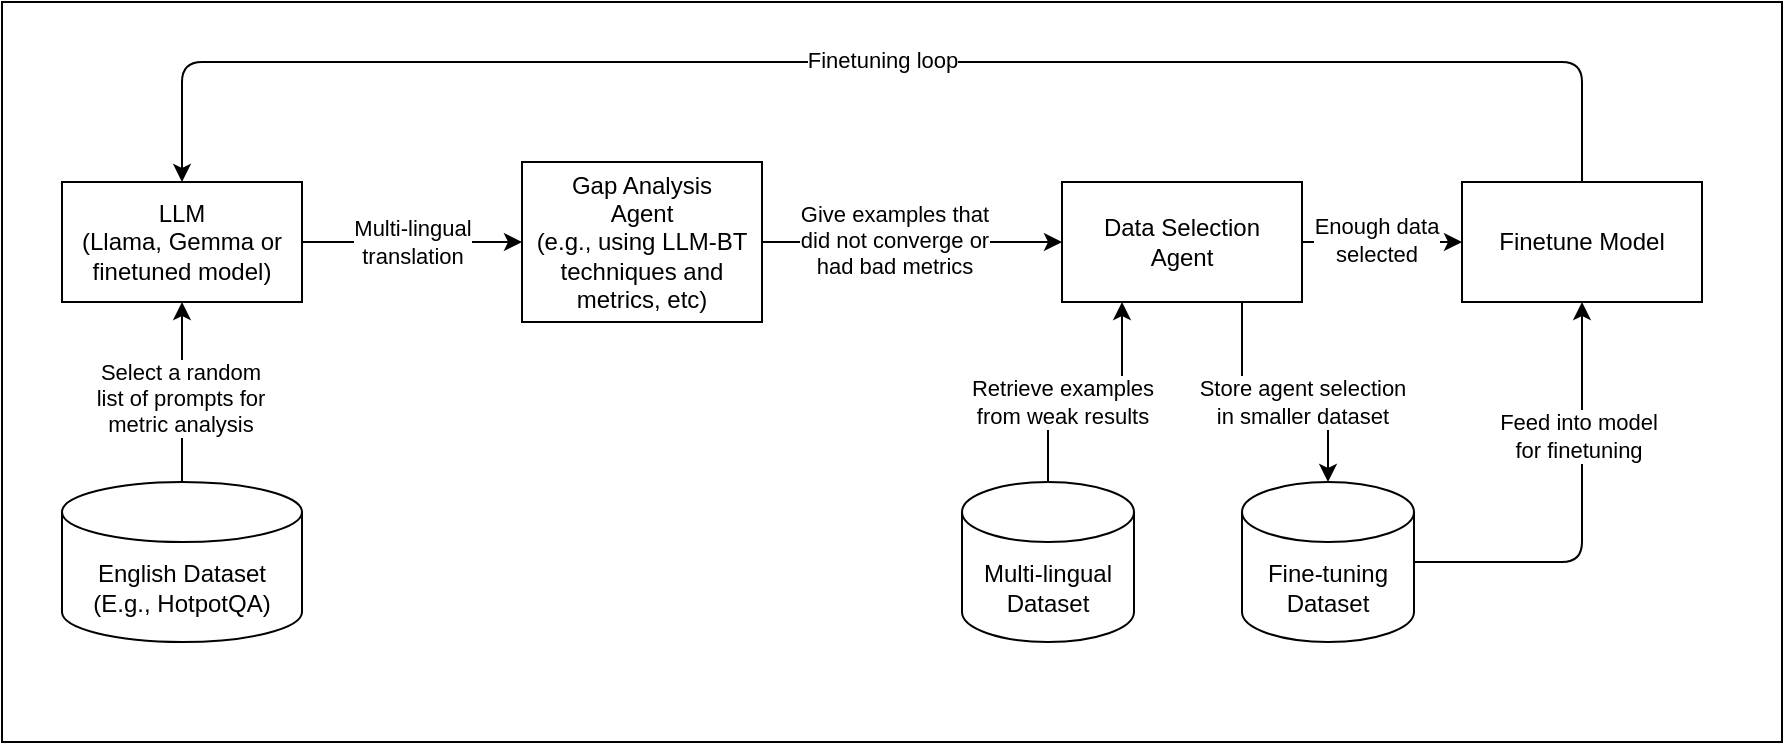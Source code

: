 <mxfile>
    <diagram id="OD5mrEtz2a-ZwAlbM0ZL" name="Page-1">
        <mxGraphModel dx="1757" dy="724" grid="1" gridSize="10" guides="1" tooltips="1" connect="1" arrows="1" fold="1" page="1" pageScale="1" pageWidth="827" pageHeight="1169" math="0" shadow="0">
            <root>
                <mxCell id="0"/>
                <mxCell id="1" parent="0"/>
                <mxCell id="20" value="" style="rounded=0;whiteSpace=wrap;html=1;" vertex="1" parent="1">
                    <mxGeometry x="20" y="330" width="890" height="370" as="geometry"/>
                </mxCell>
                <mxCell id="2" value="Data Selection&lt;br&gt;Agent" style="rounded=0;whiteSpace=wrap;html=1;" vertex="1" parent="1">
                    <mxGeometry x="550" y="420" width="120" height="60" as="geometry"/>
                </mxCell>
                <mxCell id="3" value="&lt;div&gt;Multi-lingual&lt;/div&gt;Dataset" style="shape=cylinder3;whiteSpace=wrap;html=1;boundedLbl=1;backgroundOutline=1;size=15;" vertex="1" parent="1">
                    <mxGeometry x="500" y="570" width="86" height="80" as="geometry"/>
                </mxCell>
                <mxCell id="4" value="Gap Analysis&lt;br&gt;Agent&lt;div&gt;(e.g., using LLM-BT techniques and metrics, etc)&lt;/div&gt;" style="rounded=0;whiteSpace=wrap;html=1;" vertex="1" parent="1">
                    <mxGeometry x="280" y="410" width="120" height="80" as="geometry"/>
                </mxCell>
                <mxCell id="5" value="LLM&lt;br&gt;&lt;div&gt;(Llama, Gemma or finetuned model)&lt;/div&gt;" style="rounded=0;whiteSpace=wrap;html=1;" vertex="1" parent="1">
                    <mxGeometry x="50" y="420" width="120" height="60" as="geometry"/>
                </mxCell>
                <mxCell id="6" value="English Dataset&lt;div&gt;(E.g., HotpotQA)&lt;/div&gt;" style="shape=cylinder3;whiteSpace=wrap;html=1;boundedLbl=1;backgroundOutline=1;size=15;" vertex="1" parent="1">
                    <mxGeometry x="50" y="570" width="120" height="80" as="geometry"/>
                </mxCell>
                <mxCell id="7" value="" style="endArrow=classic;html=1;exitX=0.5;exitY=0;exitDx=0;exitDy=0;exitPerimeter=0;entryX=0.5;entryY=1;entryDx=0;entryDy=0;" edge="1" parent="1" source="6" target="5">
                    <mxGeometry width="50" height="50" relative="1" as="geometry">
                        <mxPoint x="340" y="400" as="sourcePoint"/>
                        <mxPoint x="390" y="350" as="targetPoint"/>
                    </mxGeometry>
                </mxCell>
                <mxCell id="8" value="Select a random&lt;br&gt;list of prompts for&lt;br&gt;metric analysis" style="edgeLabel;html=1;align=center;verticalAlign=middle;resizable=0;points=[];" vertex="1" connectable="0" parent="7">
                    <mxGeometry x="-0.067" y="1" relative="1" as="geometry">
                        <mxPoint as="offset"/>
                    </mxGeometry>
                </mxCell>
                <mxCell id="9" value="" style="endArrow=classic;html=1;exitX=1;exitY=0.5;exitDx=0;exitDy=0;" edge="1" parent="1" source="5" target="4">
                    <mxGeometry width="50" height="50" relative="1" as="geometry">
                        <mxPoint x="340" y="400" as="sourcePoint"/>
                        <mxPoint x="390" y="350" as="targetPoint"/>
                    </mxGeometry>
                </mxCell>
                <mxCell id="10" value="Multi-lingual&lt;div&gt;translation&lt;/div&gt;" style="edgeLabel;html=1;align=center;verticalAlign=middle;resizable=0;points=[];" vertex="1" connectable="0" parent="9">
                    <mxGeometry relative="1" as="geometry">
                        <mxPoint as="offset"/>
                    </mxGeometry>
                </mxCell>
                <mxCell id="11" value="&lt;div&gt;Fine-tuning&lt;/div&gt;Dataset" style="shape=cylinder3;whiteSpace=wrap;html=1;boundedLbl=1;backgroundOutline=1;size=15;" vertex="1" parent="1">
                    <mxGeometry x="640" y="570" width="86" height="80" as="geometry"/>
                </mxCell>
                <mxCell id="12" value="" style="endArrow=classic;html=1;exitX=1;exitY=0.5;exitDx=0;exitDy=0;entryX=0;entryY=0.5;entryDx=0;entryDy=0;" edge="1" parent="1" source="4" target="2">
                    <mxGeometry width="50" height="50" relative="1" as="geometry">
                        <mxPoint x="340" y="440" as="sourcePoint"/>
                        <mxPoint x="390" y="390" as="targetPoint"/>
                    </mxGeometry>
                </mxCell>
                <mxCell id="13" value="Give examples that&lt;br&gt;did not converge or&lt;br&gt;had bad metrics" style="edgeLabel;html=1;align=center;verticalAlign=middle;resizable=0;points=[];" vertex="1" connectable="0" parent="12">
                    <mxGeometry x="-0.125" y="1" relative="1" as="geometry">
                        <mxPoint as="offset"/>
                    </mxGeometry>
                </mxCell>
                <mxCell id="14" value="Retrieve examples&lt;div&gt;from weak results&lt;/div&gt;" style="endArrow=classic;html=1;entryX=0.25;entryY=1;entryDx=0;entryDy=0;exitX=0.5;exitY=0;exitDx=0;exitDy=0;exitPerimeter=0;" edge="1" parent="1" source="3" target="2">
                    <mxGeometry x="-0.26" width="50" height="50" relative="1" as="geometry">
                        <mxPoint x="340" y="440" as="sourcePoint"/>
                        <mxPoint x="390" y="390" as="targetPoint"/>
                        <Array as="points">
                            <mxPoint x="543" y="530"/>
                            <mxPoint x="560" y="530"/>
                            <mxPoint x="580" y="530"/>
                        </Array>
                        <mxPoint as="offset"/>
                    </mxGeometry>
                </mxCell>
                <mxCell id="15" value="" style="endArrow=classic;html=1;exitX=0.75;exitY=1;exitDx=0;exitDy=0;entryX=0.5;entryY=0;entryDx=0;entryDy=0;entryPerimeter=0;" edge="1" parent="1" source="2" target="11">
                    <mxGeometry width="50" height="50" relative="1" as="geometry">
                        <mxPoint x="340" y="440" as="sourcePoint"/>
                        <mxPoint x="390" y="390" as="targetPoint"/>
                        <Array as="points">
                            <mxPoint x="640" y="530"/>
                            <mxPoint x="683" y="530"/>
                        </Array>
                    </mxGeometry>
                </mxCell>
                <mxCell id="16" value="Store agent selection&lt;br&gt;in smaller dataset" style="edgeLabel;html=1;align=center;verticalAlign=middle;resizable=0;points=[];" vertex="1" connectable="0" parent="15">
                    <mxGeometry x="0.023" y="2" relative="1" as="geometry">
                        <mxPoint x="12" y="2" as="offset"/>
                    </mxGeometry>
                </mxCell>
                <mxCell id="17" value="Finetune Model" style="rounded=0;whiteSpace=wrap;html=1;" vertex="1" parent="1">
                    <mxGeometry x="750" y="420" width="120" height="60" as="geometry"/>
                </mxCell>
                <mxCell id="18" value="" style="endArrow=classic;html=1;exitX=1;exitY=0.5;exitDx=0;exitDy=0;" edge="1" parent="1" source="2" target="17">
                    <mxGeometry width="50" height="50" relative="1" as="geometry">
                        <mxPoint x="340" y="440" as="sourcePoint"/>
                        <mxPoint x="390" y="390" as="targetPoint"/>
                    </mxGeometry>
                </mxCell>
                <mxCell id="22" value="Enough data&lt;div&gt;selected&lt;/div&gt;" style="edgeLabel;html=1;align=center;verticalAlign=middle;resizable=0;points=[];" vertex="1" connectable="0" parent="18">
                    <mxGeometry x="-0.075" y="1" relative="1" as="geometry">
                        <mxPoint as="offset"/>
                    </mxGeometry>
                </mxCell>
                <mxCell id="19" value="" style="endArrow=classic;html=1;exitX=0.5;exitY=0;exitDx=0;exitDy=0;entryX=0.5;entryY=0;entryDx=0;entryDy=0;" edge="1" parent="1" source="17" target="5">
                    <mxGeometry width="50" height="50" relative="1" as="geometry">
                        <mxPoint x="340" y="440" as="sourcePoint"/>
                        <mxPoint x="390" y="390" as="targetPoint"/>
                        <Array as="points">
                            <mxPoint x="810" y="360"/>
                            <mxPoint x="110" y="360"/>
                        </Array>
                    </mxGeometry>
                </mxCell>
                <mxCell id="21" value="Finetuning loop" style="edgeLabel;html=1;align=center;verticalAlign=middle;resizable=0;points=[];" vertex="1" connectable="0" parent="19">
                    <mxGeometry y="-1" relative="1" as="geometry">
                        <mxPoint as="offset"/>
                    </mxGeometry>
                </mxCell>
                <mxCell id="23" value="" style="endArrow=classic;html=1;exitX=1;exitY=0.5;exitDx=0;exitDy=0;exitPerimeter=0;entryX=0.5;entryY=1;entryDx=0;entryDy=0;" edge="1" parent="1" source="11" target="17">
                    <mxGeometry width="50" height="50" relative="1" as="geometry">
                        <mxPoint x="740.768" y="560" as="sourcePoint"/>
                        <mxPoint x="879.23" y="680" as="targetPoint"/>
                        <Array as="points">
                            <mxPoint x="810" y="610"/>
                        </Array>
                    </mxGeometry>
                </mxCell>
                <mxCell id="24" value="Feed into model&lt;div&gt;for finetuning&lt;/div&gt;" style="edgeLabel;html=1;align=center;verticalAlign=middle;resizable=0;points=[];" vertex="1" connectable="0" parent="23">
                    <mxGeometry x="0.374" y="2" relative="1" as="geometry">
                        <mxPoint as="offset"/>
                    </mxGeometry>
                </mxCell>
            </root>
        </mxGraphModel>
    </diagram>
</mxfile>